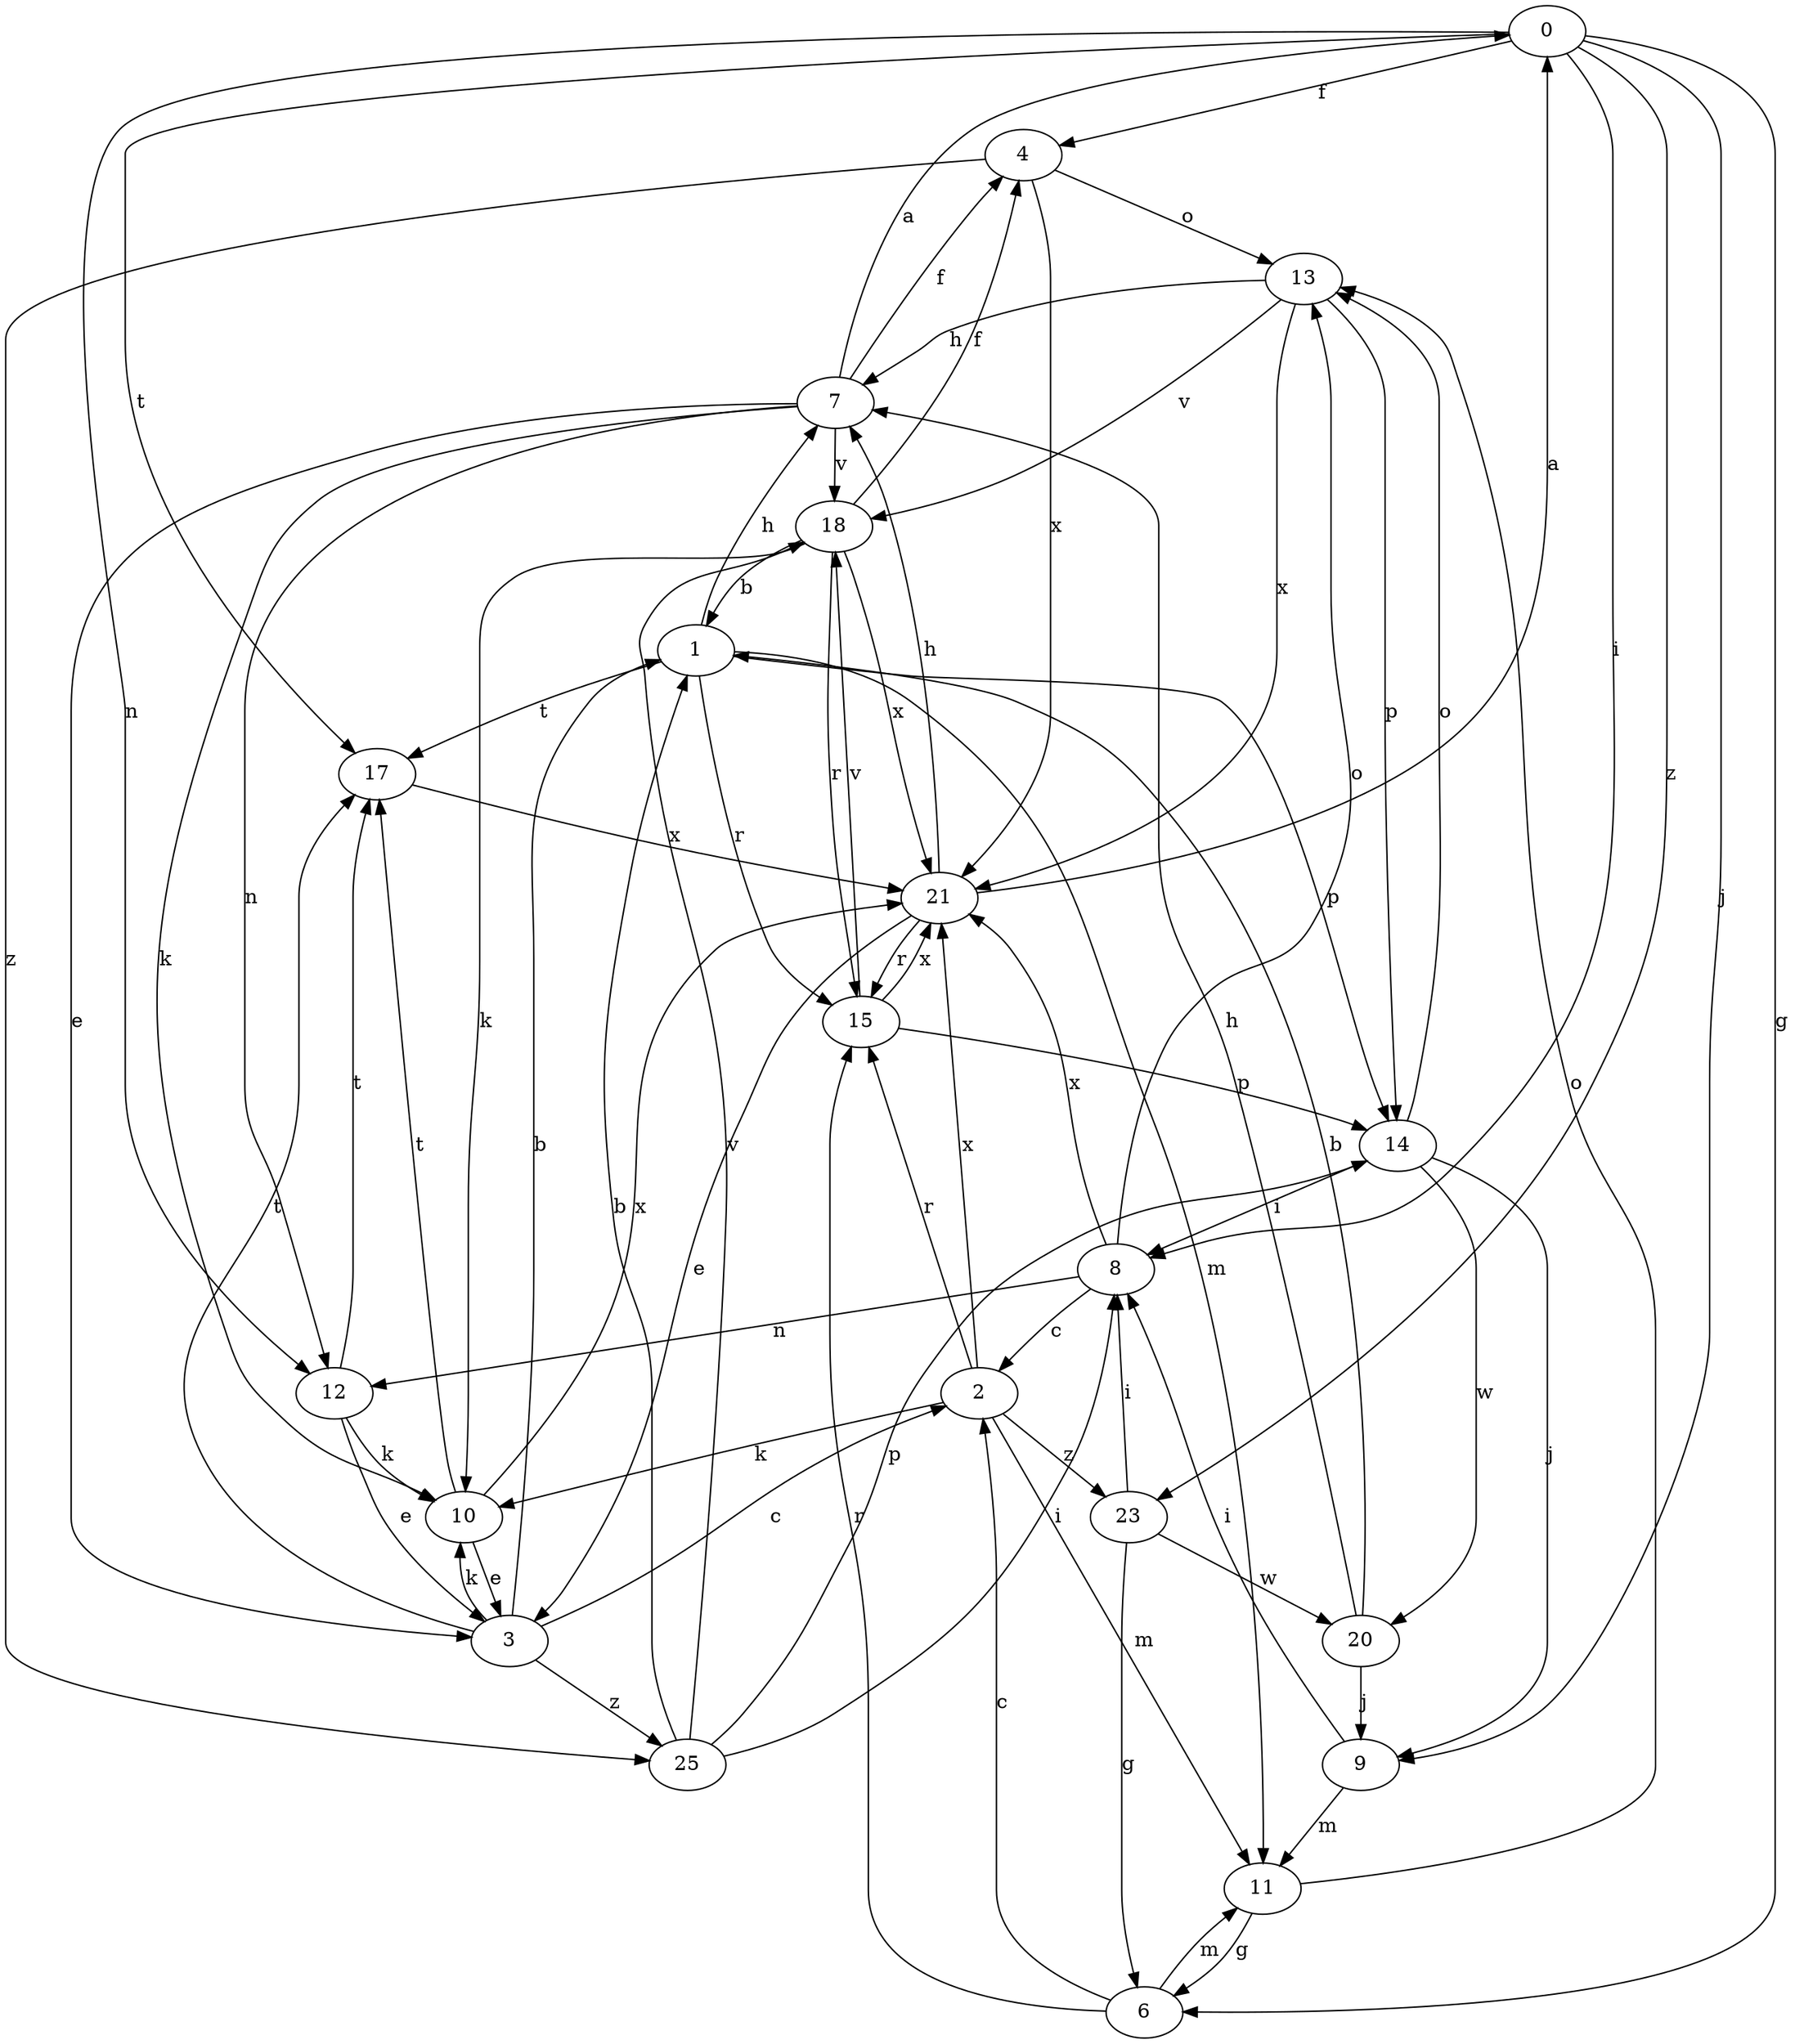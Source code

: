 strict digraph  {
0;
1;
2;
3;
4;
6;
7;
8;
9;
10;
11;
12;
13;
14;
15;
17;
18;
20;
21;
23;
25;
0 -> 4  [label=f];
0 -> 6  [label=g];
0 -> 8  [label=i];
0 -> 9  [label=j];
0 -> 12  [label=n];
0 -> 17  [label=t];
0 -> 23  [label=z];
1 -> 7  [label=h];
1 -> 11  [label=m];
1 -> 14  [label=p];
1 -> 15  [label=r];
1 -> 17  [label=t];
2 -> 10  [label=k];
2 -> 11  [label=m];
2 -> 15  [label=r];
2 -> 21  [label=x];
2 -> 23  [label=z];
3 -> 1  [label=b];
3 -> 2  [label=c];
3 -> 10  [label=k];
3 -> 17  [label=t];
3 -> 25  [label=z];
4 -> 13  [label=o];
4 -> 21  [label=x];
4 -> 25  [label=z];
6 -> 2  [label=c];
6 -> 11  [label=m];
6 -> 15  [label=r];
7 -> 0  [label=a];
7 -> 3  [label=e];
7 -> 4  [label=f];
7 -> 10  [label=k];
7 -> 12  [label=n];
7 -> 18  [label=v];
8 -> 2  [label=c];
8 -> 12  [label=n];
8 -> 13  [label=o];
8 -> 21  [label=x];
9 -> 8  [label=i];
9 -> 11  [label=m];
10 -> 3  [label=e];
10 -> 17  [label=t];
10 -> 21  [label=x];
11 -> 6  [label=g];
11 -> 13  [label=o];
12 -> 3  [label=e];
12 -> 10  [label=k];
12 -> 17  [label=t];
13 -> 7  [label=h];
13 -> 14  [label=p];
13 -> 18  [label=v];
13 -> 21  [label=x];
14 -> 8  [label=i];
14 -> 9  [label=j];
14 -> 13  [label=o];
14 -> 20  [label=w];
15 -> 14  [label=p];
15 -> 18  [label=v];
15 -> 21  [label=x];
17 -> 21  [label=x];
18 -> 1  [label=b];
18 -> 4  [label=f];
18 -> 10  [label=k];
18 -> 15  [label=r];
18 -> 21  [label=x];
20 -> 1  [label=b];
20 -> 7  [label=h];
20 -> 9  [label=j];
21 -> 0  [label=a];
21 -> 3  [label=e];
21 -> 7  [label=h];
21 -> 15  [label=r];
23 -> 6  [label=g];
23 -> 8  [label=i];
23 -> 20  [label=w];
25 -> 1  [label=b];
25 -> 8  [label=i];
25 -> 14  [label=p];
25 -> 18  [label=v];
}
